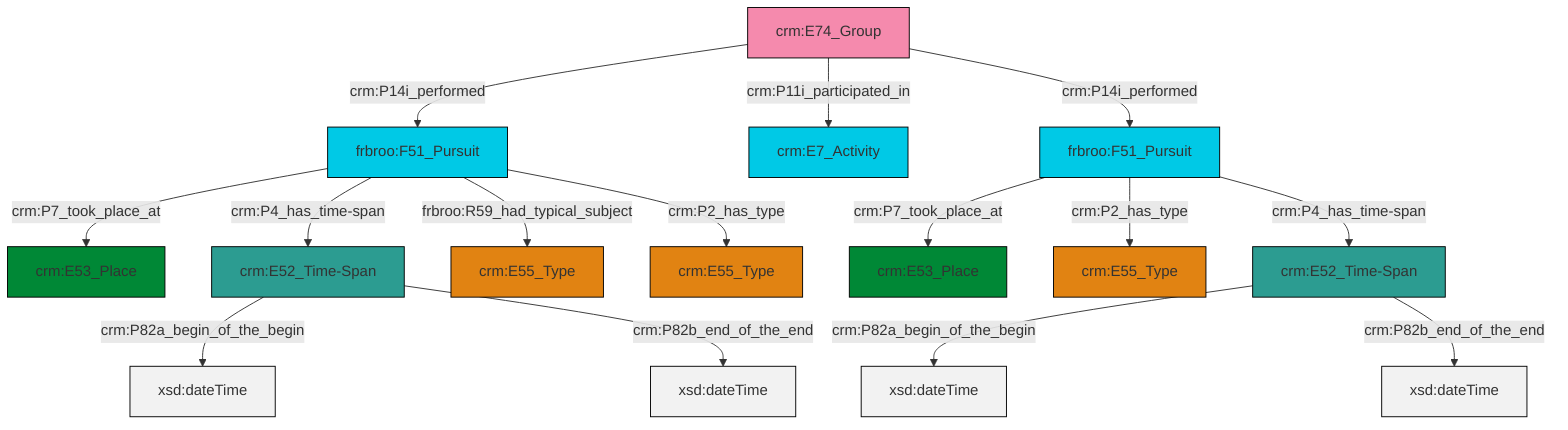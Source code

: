 graph TD
classDef Literal fill:#f2f2f2,stroke:#000000;
classDef CRM_Entity fill:#FFFFFF,stroke:#000000;
classDef Temporal_Entity fill:#00C9E6, stroke:#000000;
classDef Type fill:#E18312, stroke:#000000;
classDef Time-Span fill:#2C9C91, stroke:#000000;
classDef Appellation fill:#FFEB7F, stroke:#000000;
classDef Place fill:#008836, stroke:#000000;
classDef Persistent_Item fill:#B266B2, stroke:#000000;
classDef Conceptual_Object fill:#FFD700, stroke:#000000;
classDef Physical_Thing fill:#D2B48C, stroke:#000000;
classDef Actor fill:#f58aad, stroke:#000000;
classDef PC_Classes fill:#4ce600, stroke:#000000;
classDef Multi fill:#cccccc,stroke:#000000;

2["crm:E74_Group"]:::Actor -->|crm:P14i_performed| 3["frbroo:F51_Pursuit"]:::Temporal_Entity
4["crm:E52_Time-Span"]:::Time-Span -->|crm:P82a_begin_of_the_begin| 5[xsd:dateTime]:::Literal
2["crm:E74_Group"]:::Actor -->|crm:P11i_participated_in| 6["crm:E7_Activity"]:::Temporal_Entity
4["crm:E52_Time-Span"]:::Time-Span -->|crm:P82b_end_of_the_end| 8[xsd:dateTime]:::Literal
9["crm:E52_Time-Span"]:::Time-Span -->|crm:P82a_begin_of_the_begin| 10[xsd:dateTime]:::Literal
3["frbroo:F51_Pursuit"]:::Temporal_Entity -->|crm:P7_took_place_at| 13["crm:E53_Place"]:::Place
14["frbroo:F51_Pursuit"]:::Temporal_Entity -->|crm:P7_took_place_at| 11["crm:E53_Place"]:::Place
3["frbroo:F51_Pursuit"]:::Temporal_Entity -->|crm:P4_has_time-span| 4["crm:E52_Time-Span"]:::Time-Span
2["crm:E74_Group"]:::Actor -->|crm:P14i_performed| 14["frbroo:F51_Pursuit"]:::Temporal_Entity
3["frbroo:F51_Pursuit"]:::Temporal_Entity -->|frbroo:R59_had_typical_subject| 0["crm:E55_Type"]:::Type
9["crm:E52_Time-Span"]:::Time-Span -->|crm:P82b_end_of_the_end| 22[xsd:dateTime]:::Literal
3["frbroo:F51_Pursuit"]:::Temporal_Entity -->|crm:P2_has_type| 20["crm:E55_Type"]:::Type
14["frbroo:F51_Pursuit"]:::Temporal_Entity -->|crm:P2_has_type| 18["crm:E55_Type"]:::Type
14["frbroo:F51_Pursuit"]:::Temporal_Entity -->|crm:P4_has_time-span| 9["crm:E52_Time-Span"]:::Time-Span
